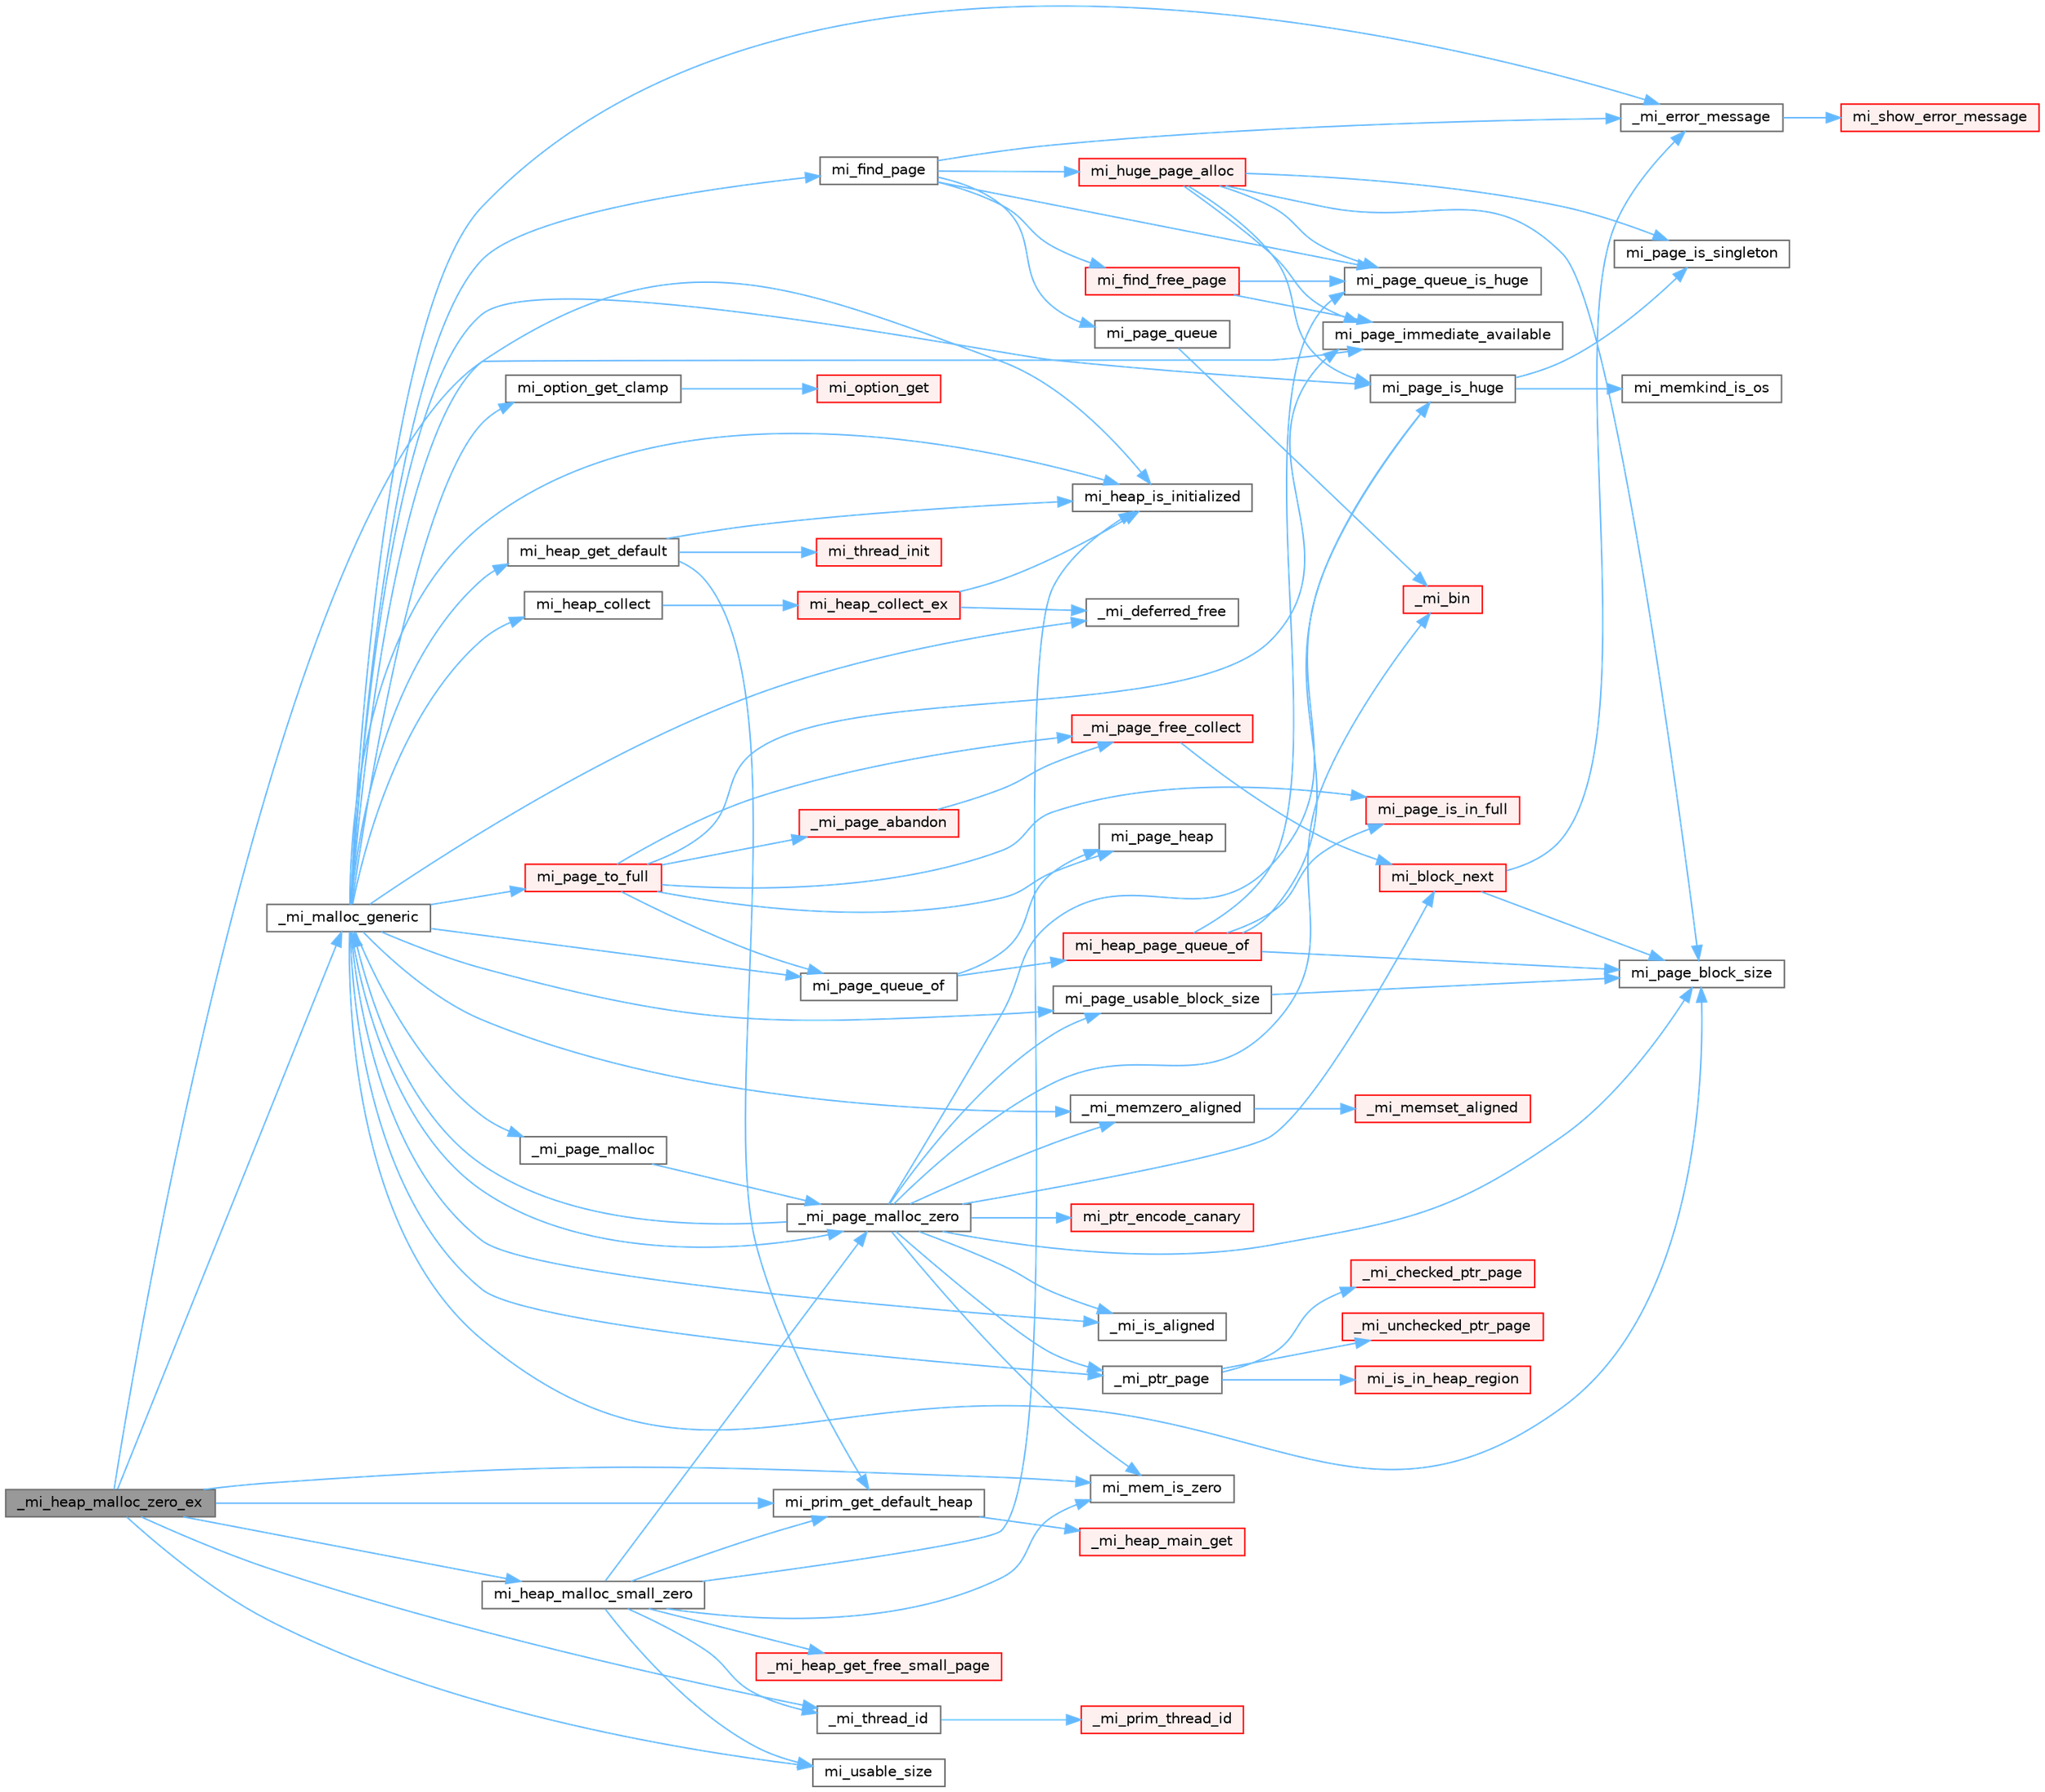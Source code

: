 digraph "_mi_heap_malloc_zero_ex"
{
 // LATEX_PDF_SIZE
  bgcolor="transparent";
  edge [fontname=Helvetica,fontsize=10,labelfontname=Helvetica,labelfontsize=10];
  node [fontname=Helvetica,fontsize=10,shape=box,height=0.2,width=0.4];
  rankdir="LR";
  Node1 [id="Node000001",label="_mi_heap_malloc_zero_ex",height=0.2,width=0.4,color="gray40", fillcolor="grey60", style="filled", fontcolor="black",tooltip=" "];
  Node1 -> Node2 [id="edge91_Node000001_Node000002",color="steelblue1",style="solid",tooltip=" "];
  Node2 [id="Node000002",label="_mi_malloc_generic",height=0.2,width=0.4,color="grey40", fillcolor="white", style="filled",URL="$page_8c.html#adcb79462f17b2e37218412f941269aa7",tooltip=" "];
  Node2 -> Node3 [id="edge92_Node000002_Node000003",color="steelblue1",style="solid",tooltip=" "];
  Node3 [id="Node000003",label="_mi_deferred_free",height=0.2,width=0.4,color="grey40", fillcolor="white", style="filled",URL="$_e_a_s_t_l_2packages_2mimalloc_2include_2mimalloc_2internal_8h.html#aede81c520000cbb08ad669e096c94d51",tooltip=" "];
  Node2 -> Node4 [id="edge93_Node000002_Node000004",color="steelblue1",style="solid",tooltip=" "];
  Node4 [id="Node000004",label="_mi_error_message",height=0.2,width=0.4,color="grey40", fillcolor="white", style="filled",URL="$options_8c.html#a2bebc073bcaac71658e57bb260c2e426",tooltip=" "];
  Node4 -> Node5 [id="edge94_Node000004_Node000005",color="steelblue1",style="solid",tooltip=" "];
  Node5 [id="Node000005",label="mi_show_error_message",height=0.2,width=0.4,color="red", fillcolor="#FFF0F0", style="filled",URL="$options_8c.html#a025f32c63014753e87fd7a579d2bb8aa",tooltip=" "];
  Node2 -> Node41 [id="edge95_Node000002_Node000041",color="steelblue1",style="solid",tooltip=" "];
  Node41 [id="Node000041",label="_mi_is_aligned",height=0.2,width=0.4,color="grey40", fillcolor="white", style="filled",URL="$_e_a_s_t_l_2packages_2mimalloc_2include_2mimalloc_2internal_8h.html#ad446ae4d82cbdbd78dfbe46fa2330555",tooltip=" "];
  Node2 -> Node42 [id="edge96_Node000002_Node000042",color="steelblue1",style="solid",tooltip=" "];
  Node42 [id="Node000042",label="_mi_memzero_aligned",height=0.2,width=0.4,color="grey40", fillcolor="white", style="filled",URL="$_e_a_s_t_l_2packages_2mimalloc_2include_2mimalloc_2internal_8h.html#aa1d3beee9d492fc175ac2584e50fd8ea",tooltip=" "];
  Node42 -> Node43 [id="edge97_Node000042_Node000043",color="steelblue1",style="solid",tooltip=" "];
  Node43 [id="Node000043",label="_mi_memset_aligned",height=0.2,width=0.4,color="red", fillcolor="#FFF0F0", style="filled",URL="$_e_a_s_t_l_2packages_2mimalloc_2include_2mimalloc_2internal_8h.html#a770dbf90c89e7e7761f2f99c0fc28115",tooltip=" "];
  Node2 -> Node45 [id="edge98_Node000002_Node000045",color="steelblue1",style="solid",tooltip=" "];
  Node45 [id="Node000045",label="_mi_page_malloc",height=0.2,width=0.4,color="grey40", fillcolor="white", style="filled",URL="$alloc_8c.html#a97c32575c2b27f4dc75af2429c45819d",tooltip=" "];
  Node45 -> Node46 [id="edge99_Node000045_Node000046",color="steelblue1",style="solid",tooltip=" "];
  Node46 [id="Node000046",label="_mi_page_malloc_zero",height=0.2,width=0.4,color="grey40", fillcolor="white", style="filled",URL="$alloc_8c.html#afd278f60e743bee5d9df559422f3455b",tooltip=" "];
  Node46 -> Node47 [id="edge100_Node000046_Node000047",color="steelblue1",style="solid",tooltip=" "];
  Node47 [id="Node000047",label="_mi_bin",height=0.2,width=0.4,color="red", fillcolor="#FFF0F0", style="filled",URL="$page-queue_8c.html#a0d92abe27db4a21968468b2fe73473d6",tooltip=" "];
  Node46 -> Node41 [id="edge101_Node000046_Node000041",color="steelblue1",style="solid",tooltip=" "];
  Node46 -> Node2 [id="edge102_Node000046_Node000002",color="steelblue1",style="solid",tooltip=" "];
  Node46 -> Node42 [id="edge103_Node000046_Node000042",color="steelblue1",style="solid",tooltip=" "];
  Node46 -> Node53 [id="edge104_Node000046_Node000053",color="steelblue1",style="solid",tooltip=" "];
  Node53 [id="Node000053",label="_mi_ptr_page",height=0.2,width=0.4,color="grey40", fillcolor="white", style="filled",URL="$_e_a_s_t_l_2packages_2mimalloc_2include_2mimalloc_2internal_8h.html#acd84a462a2045538d19ecc56e6cc29f6",tooltip=" "];
  Node53 -> Node54 [id="edge105_Node000053_Node000054",color="steelblue1",style="solid",tooltip=" "];
  Node54 [id="Node000054",label="_mi_checked_ptr_page",height=0.2,width=0.4,color="red", fillcolor="#FFF0F0", style="filled",URL="$_e_a_s_t_l_2packages_2mimalloc_2include_2mimalloc_2internal_8h.html#aae1cb48b790d504329cb8031a6a716ef",tooltip=" "];
  Node53 -> Node56 [id="edge106_Node000053_Node000056",color="steelblue1",style="solid",tooltip=" "];
  Node56 [id="Node000056",label="_mi_unchecked_ptr_page",height=0.2,width=0.4,color="red", fillcolor="#FFF0F0", style="filled",URL="$_e_a_s_t_l_2packages_2mimalloc_2include_2mimalloc_2internal_8h.html#af17a42b9aa712fc80ff8d725eb2300ec",tooltip=" "];
  Node53 -> Node57 [id="edge107_Node000053_Node000057",color="steelblue1",style="solid",tooltip=" "];
  Node57 [id="Node000057",label="mi_is_in_heap_region",height=0.2,width=0.4,color="red", fillcolor="#FFF0F0", style="filled",URL="$group__extended.html#ga5f071b10d4df1c3658e04e7fd67a94e6",tooltip=" "];
  Node46 -> Node60 [id="edge108_Node000046_Node000060",color="steelblue1",style="solid",tooltip=" "];
  Node60 [id="Node000060",label="mi_block_next",height=0.2,width=0.4,color="red", fillcolor="#FFF0F0", style="filled",URL="$_e_a_s_t_l_2packages_2mimalloc_2include_2mimalloc_2internal_8h.html#aaa5daf3a8b3db89666b6861cbb1e2f96",tooltip=" "];
  Node60 -> Node4 [id="edge109_Node000060_Node000004",color="steelblue1",style="solid",tooltip=" "];
  Node60 -> Node68 [id="edge110_Node000060_Node000068",color="steelblue1",style="solid",tooltip=" "];
  Node68 [id="Node000068",label="mi_page_block_size",height=0.2,width=0.4,color="grey40", fillcolor="white", style="filled",URL="$_e_a_s_t_l_2packages_2mimalloc_2include_2mimalloc_2internal_8h.html#a6134893990c1f09da2b40092ceecc780",tooltip=" "];
  Node46 -> Node70 [id="edge111_Node000046_Node000070",color="steelblue1",style="solid",tooltip=" "];
  Node70 [id="Node000070",label="mi_mem_is_zero",height=0.2,width=0.4,color="grey40", fillcolor="white", style="filled",URL="$_e_a_s_t_l_2packages_2mimalloc_2include_2mimalloc_2internal_8h.html#a8391ae55dd6885bd38593f740fd349a4",tooltip=" "];
  Node46 -> Node68 [id="edge112_Node000046_Node000068",color="steelblue1",style="solid",tooltip=" "];
  Node46 -> Node71 [id="edge113_Node000046_Node000071",color="steelblue1",style="solid",tooltip=" "];
  Node71 [id="Node000071",label="mi_page_is_huge",height=0.2,width=0.4,color="grey40", fillcolor="white", style="filled",URL="$_e_a_s_t_l_2packages_2mimalloc_2include_2mimalloc_2internal_8h.html#aebe1b18846bd3fc16de5b52cd2250bec",tooltip=" "];
  Node71 -> Node72 [id="edge114_Node000071_Node000072",color="steelblue1",style="solid",tooltip=" "];
  Node72 [id="Node000072",label="mi_memkind_is_os",height=0.2,width=0.4,color="grey40", fillcolor="white", style="filled",URL="$types_8h.html#a7b53315c793e6a0934fb369cfb0dc388",tooltip=" "];
  Node71 -> Node73 [id="edge115_Node000071_Node000073",color="steelblue1",style="solid",tooltip=" "];
  Node73 [id="Node000073",label="mi_page_is_singleton",height=0.2,width=0.4,color="grey40", fillcolor="white", style="filled",URL="$_e_a_s_t_l_2packages_2mimalloc_2include_2mimalloc_2internal_8h.html#a1b94ed5207a90334cdecba2006d91038",tooltip=" "];
  Node46 -> Node74 [id="edge116_Node000046_Node000074",color="steelblue1",style="solid",tooltip=" "];
  Node74 [id="Node000074",label="mi_page_usable_block_size",height=0.2,width=0.4,color="grey40", fillcolor="white", style="filled",URL="$_e_a_s_t_l_2packages_2mimalloc_2include_2mimalloc_2internal_8h.html#a432abca03d059a7d40d8d39617afc8f7",tooltip=" "];
  Node74 -> Node68 [id="edge117_Node000074_Node000068",color="steelblue1",style="solid",tooltip=" "];
  Node46 -> Node75 [id="edge118_Node000046_Node000075",color="steelblue1",style="solid",tooltip=" "];
  Node75 [id="Node000075",label="mi_ptr_encode_canary",height=0.2,width=0.4,color="red", fillcolor="#FFF0F0", style="filled",URL="$_e_a_s_t_l_2packages_2mimalloc_2include_2mimalloc_2internal_8h.html#afc7cd0f28b20eddef19b40acd724a1cf",tooltip=" "];
  Node2 -> Node46 [id="edge119_Node000002_Node000046",color="steelblue1",style="solid",tooltip=" "];
  Node2 -> Node53 [id="edge120_Node000002_Node000053",color="steelblue1",style="solid",tooltip=" "];
  Node2 -> Node78 [id="edge121_Node000002_Node000078",color="steelblue1",style="solid",tooltip=" "];
  Node78 [id="Node000078",label="mi_find_page",height=0.2,width=0.4,color="grey40", fillcolor="white", style="filled",URL="$page_8c.html#aeaa06e36da1cb82dbf0f99e7742ecff8",tooltip=" "];
  Node78 -> Node4 [id="edge122_Node000078_Node000004",color="steelblue1",style="solid",tooltip=" "];
  Node78 -> Node79 [id="edge123_Node000078_Node000079",color="steelblue1",style="solid",tooltip=" "];
  Node79 [id="Node000079",label="mi_find_free_page",height=0.2,width=0.4,color="red", fillcolor="#FFF0F0", style="filled",URL="$page_8c.html#acb83ee20964fa6632dd3be64b35a25bb",tooltip=" "];
  Node79 -> Node105 [id="edge124_Node000079_Node000105",color="steelblue1",style="solid",tooltip=" "];
  Node105 [id="Node000105",label="mi_page_immediate_available",height=0.2,width=0.4,color="grey40", fillcolor="white", style="filled",URL="$_e_a_s_t_l_2packages_2mimalloc_2include_2mimalloc_2internal_8h.html#a87596f606325115ec4f43046dfd3d64a",tooltip=" "];
  Node79 -> Node267 [id="edge125_Node000079_Node000267",color="steelblue1",style="solid",tooltip=" "];
  Node267 [id="Node000267",label="mi_page_queue_is_huge",height=0.2,width=0.4,color="grey40", fillcolor="white", style="filled",URL="$page-queue_8c.html#a06408445b78873dce28c5c6e29be9153",tooltip=" "];
  Node78 -> Node388 [id="edge126_Node000078_Node000388",color="steelblue1",style="solid",tooltip=" "];
  Node388 [id="Node000388",label="mi_huge_page_alloc",height=0.2,width=0.4,color="red", fillcolor="#FFF0F0", style="filled",URL="$page_8c.html#a3d592e833ced8aeb15b5cec83f0b1374",tooltip=" "];
  Node388 -> Node68 [id="edge127_Node000388_Node000068",color="steelblue1",style="solid",tooltip=" "];
  Node388 -> Node105 [id="edge128_Node000388_Node000105",color="steelblue1",style="solid",tooltip=" "];
  Node388 -> Node71 [id="edge129_Node000388_Node000071",color="steelblue1",style="solid",tooltip=" "];
  Node388 -> Node73 [id="edge130_Node000388_Node000073",color="steelblue1",style="solid",tooltip=" "];
  Node388 -> Node267 [id="edge131_Node000388_Node000267",color="steelblue1",style="solid",tooltip=" "];
  Node78 -> Node389 [id="edge132_Node000078_Node000389",color="steelblue1",style="solid",tooltip=" "];
  Node389 [id="Node000389",label="mi_page_queue",height=0.2,width=0.4,color="grey40", fillcolor="white", style="filled",URL="$_e_a_s_t_l_2packages_2mimalloc_2include_2mimalloc_2internal_8h.html#a3c9ff51031747112ac3891260143a552",tooltip=" "];
  Node389 -> Node47 [id="edge133_Node000389_Node000047",color="steelblue1",style="solid",tooltip=" "];
  Node78 -> Node267 [id="edge134_Node000078_Node000267",color="steelblue1",style="solid",tooltip=" "];
  Node2 -> Node390 [id="edge135_Node000002_Node000390",color="steelblue1",style="solid",tooltip=" "];
  Node390 [id="Node000390",label="mi_heap_collect",height=0.2,width=0.4,color="grey40", fillcolor="white", style="filled",URL="$group__heap.html#ga7922f7495cde30b1984d0e6072419298",tooltip="Release outstanding resources in a specific heap."];
  Node390 -> Node391 [id="edge136_Node000390_Node000391",color="steelblue1",style="solid",tooltip=" "];
  Node391 [id="Node000391",label="mi_heap_collect_ex",height=0.2,width=0.4,color="red", fillcolor="#FFF0F0", style="filled",URL="$heap_8c.html#a13231466662ebaf79b77c254d4c7f389",tooltip=" "];
  Node391 -> Node3 [id="edge137_Node000391_Node000003",color="steelblue1",style="solid",tooltip=" "];
  Node391 -> Node392 [id="edge138_Node000391_Node000392",color="steelblue1",style="solid",tooltip=" "];
  Node392 [id="Node000392",label="mi_heap_is_initialized",height=0.2,width=0.4,color="grey40", fillcolor="white", style="filled",URL="$_e_a_s_t_l_2packages_2mimalloc_2include_2mimalloc_2internal_8h.html#a320c7d8a15c57974d3b105558a2a55e6",tooltip=" "];
  Node2 -> Node402 [id="edge139_Node000002_Node000402",color="steelblue1",style="solid",tooltip=" "];
  Node402 [id="Node000402",label="mi_heap_get_default",height=0.2,width=0.4,color="grey40", fillcolor="white", style="filled",URL="$group__heap.html#ga14c667a6e2c5d28762d8cb7d4e057909",tooltip=" "];
  Node402 -> Node392 [id="edge140_Node000402_Node000392",color="steelblue1",style="solid",tooltip=" "];
  Node402 -> Node305 [id="edge141_Node000402_Node000305",color="steelblue1",style="solid",tooltip=" "];
  Node305 [id="Node000305",label="mi_prim_get_default_heap",height=0.2,width=0.4,color="grey40", fillcolor="white", style="filled",URL="$prim_8h.html#a986e62564728229db3ccecbd6e97fd98",tooltip=" "];
  Node305 -> Node306 [id="edge142_Node000305_Node000306",color="steelblue1",style="solid",tooltip=" "];
  Node306 [id="Node000306",label="_mi_heap_main_get",height=0.2,width=0.4,color="red", fillcolor="#FFF0F0", style="filled",URL="$_e_a_s_t_l_2packages_2mimalloc_2src_2init_8c.html#a1feeb4148fb048caf23361152895a55c",tooltip=" "];
  Node402 -> Node403 [id="edge143_Node000402_Node000403",color="steelblue1",style="solid",tooltip=" "];
  Node403 [id="Node000403",label="mi_thread_init",height=0.2,width=0.4,color="red", fillcolor="#FFF0F0", style="filled",URL="$group__extended.html#gaf8e73efc2cbca9ebfdfb166983a04c17",tooltip=" "];
  Node2 -> Node392 [id="edge144_Node000002_Node000392",color="steelblue1",style="solid",tooltip=" "];
  Node2 -> Node243 [id="edge145_Node000002_Node000243",color="steelblue1",style="solid",tooltip=" "];
  Node243 [id="Node000243",label="mi_option_get_clamp",height=0.2,width=0.4,color="grey40", fillcolor="white", style="filled",URL="$group__options.html#ga96ad9c406338bd314cfe878cfc9bf723",tooltip=" "];
  Node243 -> Node7 [id="edge146_Node000243_Node000007",color="steelblue1",style="solid",tooltip=" "];
  Node7 [id="Node000007",label="mi_option_get",height=0.2,width=0.4,color="red", fillcolor="#FFF0F0", style="filled",URL="$group__options.html#ga7e8af195cc81d3fa64ccf2662caa565a",tooltip=" "];
  Node2 -> Node68 [id="edge147_Node000002_Node000068",color="steelblue1",style="solid",tooltip=" "];
  Node2 -> Node105 [id="edge148_Node000002_Node000105",color="steelblue1",style="solid",tooltip=" "];
  Node2 -> Node71 [id="edge149_Node000002_Node000071",color="steelblue1",style="solid",tooltip=" "];
  Node2 -> Node264 [id="edge150_Node000002_Node000264",color="steelblue1",style="solid",tooltip=" "];
  Node264 [id="Node000264",label="mi_page_queue_of",height=0.2,width=0.4,color="grey40", fillcolor="white", style="filled",URL="$page-queue_8c.html#a59942bb22e34833289b85a5c70d81f97",tooltip=" "];
  Node264 -> Node265 [id="edge151_Node000264_Node000265",color="steelblue1",style="solid",tooltip=" "];
  Node265 [id="Node000265",label="mi_heap_page_queue_of",height=0.2,width=0.4,color="red", fillcolor="#FFF0F0", style="filled",URL="$page-queue_8c.html#aa50524f852ac833fcf366b583c9ebfaa",tooltip=" "];
  Node265 -> Node68 [id="edge152_Node000265_Node000068",color="steelblue1",style="solid",tooltip=" "];
  Node265 -> Node71 [id="edge153_Node000265_Node000071",color="steelblue1",style="solid",tooltip=" "];
  Node265 -> Node262 [id="edge154_Node000265_Node000262",color="steelblue1",style="solid",tooltip=" "];
  Node262 [id="Node000262",label="mi_page_is_in_full",height=0.2,width=0.4,color="red", fillcolor="#FFF0F0", style="filled",URL="$_e_a_s_t_l_2packages_2mimalloc_2include_2mimalloc_2internal_8h.html#a250f4d0710309fb1cff782cd06644842",tooltip=" "];
  Node265 -> Node267 [id="edge155_Node000265_Node000267",color="steelblue1",style="solid",tooltip=" "];
  Node264 -> Node268 [id="edge156_Node000264_Node000268",color="steelblue1",style="solid",tooltip=" "];
  Node268 [id="Node000268",label="mi_page_heap",height=0.2,width=0.4,color="grey40", fillcolor="white", style="filled",URL="$_e_a_s_t_l_2packages_2mimalloc_2include_2mimalloc_2internal_8h.html#a35ba87308ac94f73791017e50d3ab4c7",tooltip=" "];
  Node2 -> Node382 [id="edge157_Node000002_Node000382",color="steelblue1",style="solid",tooltip=" "];
  Node382 [id="Node000382",label="mi_page_to_full",height=0.2,width=0.4,color="red", fillcolor="#FFF0F0", style="filled",URL="$page_8c.html#afb25978212749e522404ee1f2dd1a6d4",tooltip=" "];
  Node382 -> Node383 [id="edge158_Node000382_Node000383",color="steelblue1",style="solid",tooltip=" "];
  Node383 [id="Node000383",label="_mi_page_abandon",height=0.2,width=0.4,color="red", fillcolor="#FFF0F0", style="filled",URL="$page_8c.html#a5659ebbee47f26d3a49e03e0c5f2da79",tooltip=" "];
  Node383 -> Node275 [id="edge159_Node000383_Node000275",color="steelblue1",style="solid",tooltip=" "];
  Node275 [id="Node000275",label="_mi_page_free_collect",height=0.2,width=0.4,color="red", fillcolor="#FFF0F0", style="filled",URL="$page_8c.html#ae2b78e1e45e4ac3db8102e9d333d2972",tooltip=" "];
  Node275 -> Node60 [id="edge160_Node000275_Node000060",color="steelblue1",style="solid",tooltip=" "];
  Node382 -> Node275 [id="edge161_Node000382_Node000275",color="steelblue1",style="solid",tooltip=" "];
  Node382 -> Node268 [id="edge162_Node000382_Node000268",color="steelblue1",style="solid",tooltip=" "];
  Node382 -> Node105 [id="edge163_Node000382_Node000105",color="steelblue1",style="solid",tooltip=" "];
  Node382 -> Node262 [id="edge164_Node000382_Node000262",color="steelblue1",style="solid",tooltip=" "];
  Node382 -> Node264 [id="edge165_Node000382_Node000264",color="steelblue1",style="solid",tooltip=" "];
  Node2 -> Node74 [id="edge166_Node000002_Node000074",color="steelblue1",style="solid",tooltip=" "];
  Node1 -> Node22 [id="edge167_Node000001_Node000022",color="steelblue1",style="solid",tooltip=" "];
  Node22 [id="Node000022",label="_mi_thread_id",height=0.2,width=0.4,color="grey40", fillcolor="white", style="filled",URL="$_e_a_s_t_l_2packages_2mimalloc_2src_2init_8c.html#a43068a36d7dea6ccf1e3558a27e22993",tooltip=" "];
  Node22 -> Node23 [id="edge168_Node000022_Node000023",color="steelblue1",style="solid",tooltip=" "];
  Node23 [id="Node000023",label="_mi_prim_thread_id",height=0.2,width=0.4,color="red", fillcolor="#FFF0F0", style="filled",URL="$prim_8h.html#a3875c92cbb791d0a7c69bc1fd2df6804",tooltip=" "];
  Node1 -> Node392 [id="edge169_Node000001_Node000392",color="steelblue1",style="solid",tooltip=" "];
  Node1 -> Node449 [id="edge170_Node000001_Node000449",color="steelblue1",style="solid",tooltip=" "];
  Node449 [id="Node000449",label="mi_heap_malloc_small_zero",height=0.2,width=0.4,color="grey40", fillcolor="white", style="filled",URL="$alloc_8c.html#aab0e350e54f352e66a6e8e161ac1cfbb",tooltip=" "];
  Node449 -> Node450 [id="edge171_Node000449_Node000450",color="steelblue1",style="solid",tooltip=" "];
  Node450 [id="Node000450",label="_mi_heap_get_free_small_page",height=0.2,width=0.4,color="red", fillcolor="#FFF0F0", style="filled",URL="$_e_a_s_t_l_2packages_2mimalloc_2include_2mimalloc_2internal_8h.html#a5ab9d8fb17d6213eb9789008e8d69ac1",tooltip=" "];
  Node449 -> Node46 [id="edge172_Node000449_Node000046",color="steelblue1",style="solid",tooltip=" "];
  Node449 -> Node22 [id="edge173_Node000449_Node000022",color="steelblue1",style="solid",tooltip=" "];
  Node449 -> Node392 [id="edge174_Node000449_Node000392",color="steelblue1",style="solid",tooltip=" "];
  Node449 -> Node70 [id="edge175_Node000449_Node000070",color="steelblue1",style="solid",tooltip=" "];
  Node449 -> Node305 [id="edge176_Node000449_Node000305",color="steelblue1",style="solid",tooltip=" "];
  Node449 -> Node451 [id="edge177_Node000449_Node000451",color="steelblue1",style="solid",tooltip=" "];
  Node451 [id="Node000451",label="mi_usable_size",height=0.2,width=0.4,color="grey40", fillcolor="white", style="filled",URL="$group__extended.html#ga089c859d9eddc5f9b4bd946cd53cebee",tooltip=" "];
  Node1 -> Node70 [id="edge178_Node000001_Node000070",color="steelblue1",style="solid",tooltip=" "];
  Node1 -> Node305 [id="edge179_Node000001_Node000305",color="steelblue1",style="solid",tooltip=" "];
  Node1 -> Node451 [id="edge180_Node000001_Node000451",color="steelblue1",style="solid",tooltip=" "];
}
